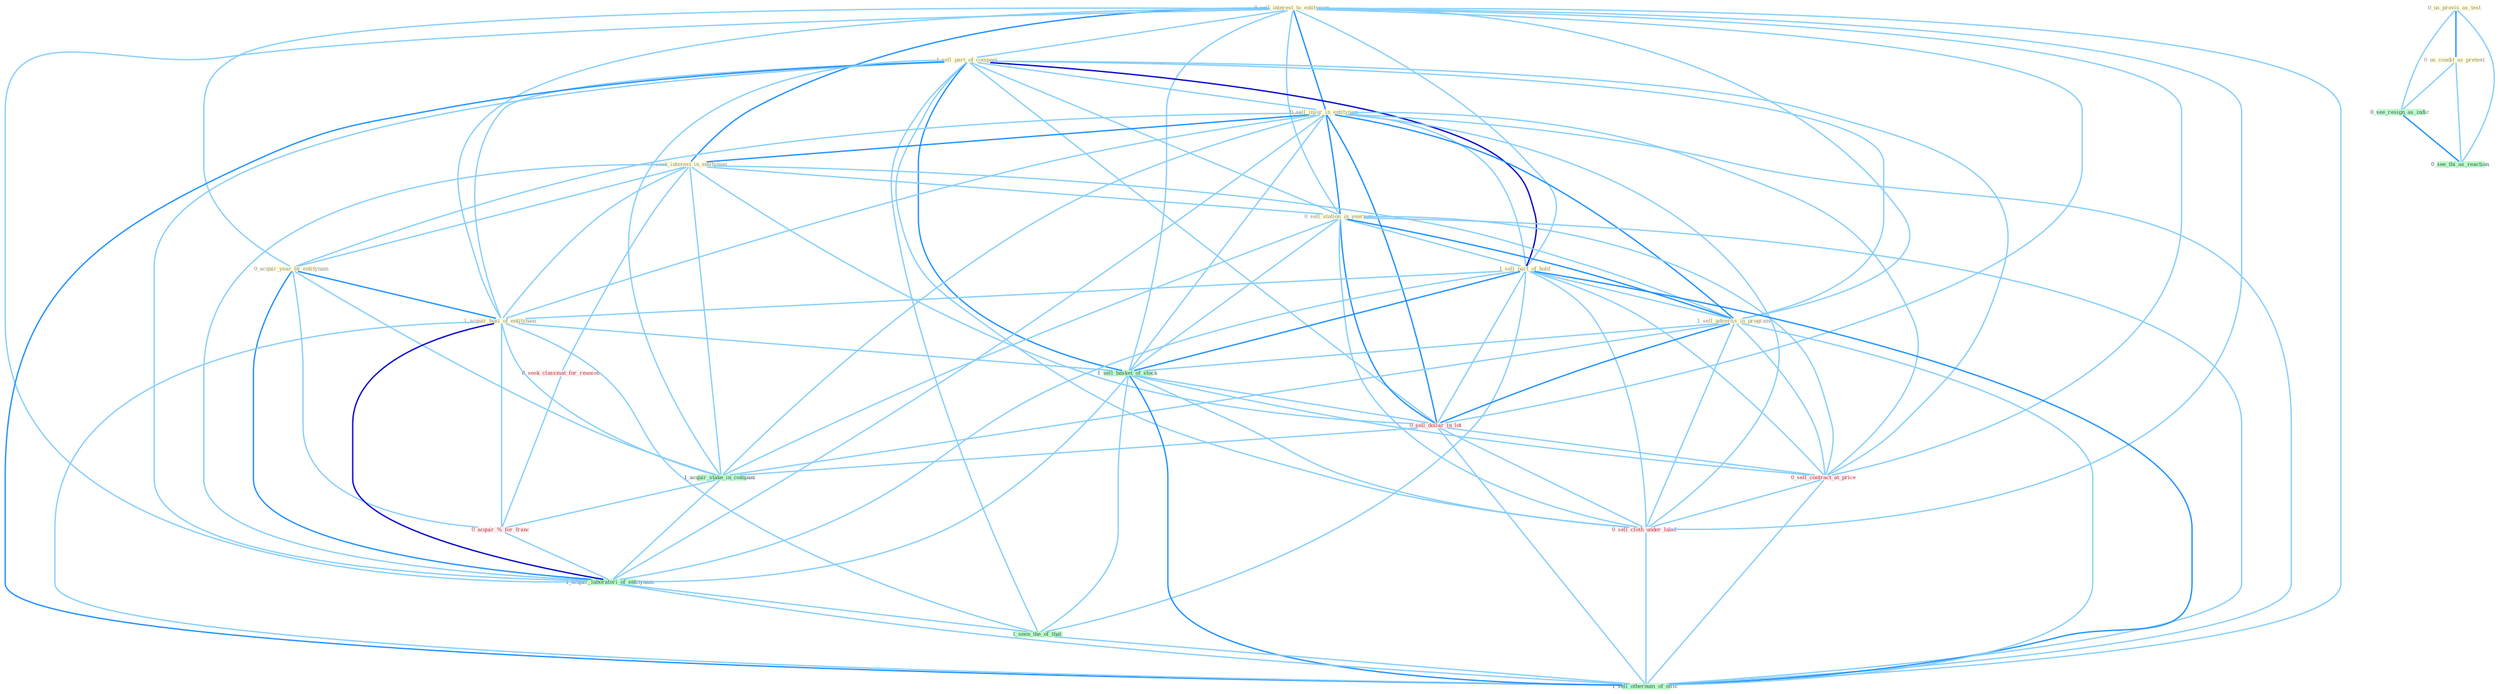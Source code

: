 Graph G{ 
    node
    [shape=polygon,style=filled,width=.5,height=.06,color="#BDFCC9",fixedsize=true,fontsize=4,
    fontcolor="#2f4f4f"];
    {node
    [color="#ffffe0", fontcolor="#8b7d6b"] "0_sell_interest_to_entitynam " "1_sell_part_of_compani " "0_us_provis_as_test " "0_sell_insur_in_entitynam " "1_seek_interest_in_entitynam " "0_us_condit_as_pretext " "0_sell_station_in_yearnum " "1_sell_part_of_hold " "0_acquir_year_by_entitynam " "1_sell_advertis_in_program " "1_acquir_busi_of_entitynam "}
{node [color="#fff0f5", fontcolor="#b22222"] "0_seek_classmat_for_reunion " "0_sell_dollar_in_lot " "0_acquir_%_for_franc " "0_sell_contract_at_price " "0_sell_cloth_under_label "}
edge [color="#B0E2FF"];

	"0_sell_interest_to_entitynam " -- "1_sell_part_of_compani " [w="1", color="#87cefa" ];
	"0_sell_interest_to_entitynam " -- "0_sell_insur_in_entitynam " [w="2", color="#1e90ff" , len=0.8];
	"0_sell_interest_to_entitynam " -- "1_seek_interest_in_entitynam " [w="2", color="#1e90ff" , len=0.8];
	"0_sell_interest_to_entitynam " -- "0_sell_station_in_yearnum " [w="1", color="#87cefa" ];
	"0_sell_interest_to_entitynam " -- "1_sell_part_of_hold " [w="1", color="#87cefa" ];
	"0_sell_interest_to_entitynam " -- "0_acquir_year_by_entitynam " [w="1", color="#87cefa" ];
	"0_sell_interest_to_entitynam " -- "1_sell_advertis_in_program " [w="1", color="#87cefa" ];
	"0_sell_interest_to_entitynam " -- "1_acquir_busi_of_entitynam " [w="1", color="#87cefa" ];
	"0_sell_interest_to_entitynam " -- "1_sell_basket_of_stock " [w="1", color="#87cefa" ];
	"0_sell_interest_to_entitynam " -- "0_sell_dollar_in_lot " [w="1", color="#87cefa" ];
	"0_sell_interest_to_entitynam " -- "0_sell_contract_at_price " [w="1", color="#87cefa" ];
	"0_sell_interest_to_entitynam " -- "1_acquir_laboratori_of_entitynam " [w="1", color="#87cefa" ];
	"0_sell_interest_to_entitynam " -- "0_sell_cloth_under_label " [w="1", color="#87cefa" ];
	"0_sell_interest_to_entitynam " -- "1_sell_othernum_of_offic " [w="1", color="#87cefa" ];
	"1_sell_part_of_compani " -- "0_sell_insur_in_entitynam " [w="1", color="#87cefa" ];
	"1_sell_part_of_compani " -- "0_sell_station_in_yearnum " [w="1", color="#87cefa" ];
	"1_sell_part_of_compani " -- "1_sell_part_of_hold " [w="3", color="#0000cd" , len=0.6];
	"1_sell_part_of_compani " -- "1_sell_advertis_in_program " [w="1", color="#87cefa" ];
	"1_sell_part_of_compani " -- "1_acquir_busi_of_entitynam " [w="1", color="#87cefa" ];
	"1_sell_part_of_compani " -- "1_sell_basket_of_stock " [w="2", color="#1e90ff" , len=0.8];
	"1_sell_part_of_compani " -- "0_sell_dollar_in_lot " [w="1", color="#87cefa" ];
	"1_sell_part_of_compani " -- "1_acquir_stake_in_compani " [w="1", color="#87cefa" ];
	"1_sell_part_of_compani " -- "0_sell_contract_at_price " [w="1", color="#87cefa" ];
	"1_sell_part_of_compani " -- "1_acquir_laboratori_of_entitynam " [w="1", color="#87cefa" ];
	"1_sell_part_of_compani " -- "0_sell_cloth_under_label " [w="1", color="#87cefa" ];
	"1_sell_part_of_compani " -- "1_seen_the_of_that " [w="1", color="#87cefa" ];
	"1_sell_part_of_compani " -- "1_sell_othernum_of_offic " [w="2", color="#1e90ff" , len=0.8];
	"0_us_provis_as_test " -- "0_us_condit_as_pretext " [w="2", color="#1e90ff" , len=0.8];
	"0_us_provis_as_test " -- "0_see_resign_as_indic " [w="1", color="#87cefa" ];
	"0_us_provis_as_test " -- "0_see_thi_as_reaction " [w="1", color="#87cefa" ];
	"0_sell_insur_in_entitynam " -- "1_seek_interest_in_entitynam " [w="2", color="#1e90ff" , len=0.8];
	"0_sell_insur_in_entitynam " -- "0_sell_station_in_yearnum " [w="2", color="#1e90ff" , len=0.8];
	"0_sell_insur_in_entitynam " -- "1_sell_part_of_hold " [w="1", color="#87cefa" ];
	"0_sell_insur_in_entitynam " -- "0_acquir_year_by_entitynam " [w="1", color="#87cefa" ];
	"0_sell_insur_in_entitynam " -- "1_sell_advertis_in_program " [w="2", color="#1e90ff" , len=0.8];
	"0_sell_insur_in_entitynam " -- "1_acquir_busi_of_entitynam " [w="1", color="#87cefa" ];
	"0_sell_insur_in_entitynam " -- "1_sell_basket_of_stock " [w="1", color="#87cefa" ];
	"0_sell_insur_in_entitynam " -- "0_sell_dollar_in_lot " [w="2", color="#1e90ff" , len=0.8];
	"0_sell_insur_in_entitynam " -- "1_acquir_stake_in_compani " [w="1", color="#87cefa" ];
	"0_sell_insur_in_entitynam " -- "0_sell_contract_at_price " [w="1", color="#87cefa" ];
	"0_sell_insur_in_entitynam " -- "1_acquir_laboratori_of_entitynam " [w="1", color="#87cefa" ];
	"0_sell_insur_in_entitynam " -- "0_sell_cloth_under_label " [w="1", color="#87cefa" ];
	"0_sell_insur_in_entitynam " -- "1_sell_othernum_of_offic " [w="1", color="#87cefa" ];
	"1_seek_interest_in_entitynam " -- "0_sell_station_in_yearnum " [w="1", color="#87cefa" ];
	"1_seek_interest_in_entitynam " -- "0_acquir_year_by_entitynam " [w="1", color="#87cefa" ];
	"1_seek_interest_in_entitynam " -- "1_sell_advertis_in_program " [w="1", color="#87cefa" ];
	"1_seek_interest_in_entitynam " -- "1_acquir_busi_of_entitynam " [w="1", color="#87cefa" ];
	"1_seek_interest_in_entitynam " -- "0_seek_classmat_for_reunion " [w="1", color="#87cefa" ];
	"1_seek_interest_in_entitynam " -- "0_sell_dollar_in_lot " [w="1", color="#87cefa" ];
	"1_seek_interest_in_entitynam " -- "1_acquir_stake_in_compani " [w="1", color="#87cefa" ];
	"1_seek_interest_in_entitynam " -- "1_acquir_laboratori_of_entitynam " [w="1", color="#87cefa" ];
	"0_us_condit_as_pretext " -- "0_see_resign_as_indic " [w="1", color="#87cefa" ];
	"0_us_condit_as_pretext " -- "0_see_thi_as_reaction " [w="1", color="#87cefa" ];
	"0_sell_station_in_yearnum " -- "1_sell_part_of_hold " [w="1", color="#87cefa" ];
	"0_sell_station_in_yearnum " -- "1_sell_advertis_in_program " [w="2", color="#1e90ff" , len=0.8];
	"0_sell_station_in_yearnum " -- "1_sell_basket_of_stock " [w="1", color="#87cefa" ];
	"0_sell_station_in_yearnum " -- "0_sell_dollar_in_lot " [w="2", color="#1e90ff" , len=0.8];
	"0_sell_station_in_yearnum " -- "1_acquir_stake_in_compani " [w="1", color="#87cefa" ];
	"0_sell_station_in_yearnum " -- "0_sell_contract_at_price " [w="1", color="#87cefa" ];
	"0_sell_station_in_yearnum " -- "0_sell_cloth_under_label " [w="1", color="#87cefa" ];
	"0_sell_station_in_yearnum " -- "1_sell_othernum_of_offic " [w="1", color="#87cefa" ];
	"1_sell_part_of_hold " -- "1_sell_advertis_in_program " [w="1", color="#87cefa" ];
	"1_sell_part_of_hold " -- "1_acquir_busi_of_entitynam " [w="1", color="#87cefa" ];
	"1_sell_part_of_hold " -- "1_sell_basket_of_stock " [w="2", color="#1e90ff" , len=0.8];
	"1_sell_part_of_hold " -- "0_sell_dollar_in_lot " [w="1", color="#87cefa" ];
	"1_sell_part_of_hold " -- "0_sell_contract_at_price " [w="1", color="#87cefa" ];
	"1_sell_part_of_hold " -- "1_acquir_laboratori_of_entitynam " [w="1", color="#87cefa" ];
	"1_sell_part_of_hold " -- "0_sell_cloth_under_label " [w="1", color="#87cefa" ];
	"1_sell_part_of_hold " -- "1_seen_the_of_that " [w="1", color="#87cefa" ];
	"1_sell_part_of_hold " -- "1_sell_othernum_of_offic " [w="2", color="#1e90ff" , len=0.8];
	"0_acquir_year_by_entitynam " -- "1_acquir_busi_of_entitynam " [w="2", color="#1e90ff" , len=0.8];
	"0_acquir_year_by_entitynam " -- "1_acquir_stake_in_compani " [w="1", color="#87cefa" ];
	"0_acquir_year_by_entitynam " -- "0_acquir_%_for_franc " [w="1", color="#87cefa" ];
	"0_acquir_year_by_entitynam " -- "1_acquir_laboratori_of_entitynam " [w="2", color="#1e90ff" , len=0.8];
	"1_sell_advertis_in_program " -- "1_sell_basket_of_stock " [w="1", color="#87cefa" ];
	"1_sell_advertis_in_program " -- "0_sell_dollar_in_lot " [w="2", color="#1e90ff" , len=0.8];
	"1_sell_advertis_in_program " -- "1_acquir_stake_in_compani " [w="1", color="#87cefa" ];
	"1_sell_advertis_in_program " -- "0_sell_contract_at_price " [w="1", color="#87cefa" ];
	"1_sell_advertis_in_program " -- "0_sell_cloth_under_label " [w="1", color="#87cefa" ];
	"1_sell_advertis_in_program " -- "1_sell_othernum_of_offic " [w="1", color="#87cefa" ];
	"1_acquir_busi_of_entitynam " -- "1_sell_basket_of_stock " [w="1", color="#87cefa" ];
	"1_acquir_busi_of_entitynam " -- "1_acquir_stake_in_compani " [w="1", color="#87cefa" ];
	"1_acquir_busi_of_entitynam " -- "0_acquir_%_for_franc " [w="1", color="#87cefa" ];
	"1_acquir_busi_of_entitynam " -- "1_acquir_laboratori_of_entitynam " [w="3", color="#0000cd" , len=0.6];
	"1_acquir_busi_of_entitynam " -- "1_seen_the_of_that " [w="1", color="#87cefa" ];
	"1_acquir_busi_of_entitynam " -- "1_sell_othernum_of_offic " [w="1", color="#87cefa" ];
	"0_seek_classmat_for_reunion " -- "0_acquir_%_for_franc " [w="1", color="#87cefa" ];
	"1_sell_basket_of_stock " -- "0_sell_dollar_in_lot " [w="1", color="#87cefa" ];
	"1_sell_basket_of_stock " -- "0_sell_contract_at_price " [w="1", color="#87cefa" ];
	"1_sell_basket_of_stock " -- "1_acquir_laboratori_of_entitynam " [w="1", color="#87cefa" ];
	"1_sell_basket_of_stock " -- "0_sell_cloth_under_label " [w="1", color="#87cefa" ];
	"1_sell_basket_of_stock " -- "1_seen_the_of_that " [w="1", color="#87cefa" ];
	"1_sell_basket_of_stock " -- "1_sell_othernum_of_offic " [w="2", color="#1e90ff" , len=0.8];
	"0_sell_dollar_in_lot " -- "1_acquir_stake_in_compani " [w="1", color="#87cefa" ];
	"0_sell_dollar_in_lot " -- "0_sell_contract_at_price " [w="1", color="#87cefa" ];
	"0_sell_dollar_in_lot " -- "0_sell_cloth_under_label " [w="1", color="#87cefa" ];
	"0_sell_dollar_in_lot " -- "1_sell_othernum_of_offic " [w="1", color="#87cefa" ];
	"0_see_resign_as_indic " -- "0_see_thi_as_reaction " [w="2", color="#1e90ff" , len=0.8];
	"1_acquir_stake_in_compani " -- "0_acquir_%_for_franc " [w="1", color="#87cefa" ];
	"1_acquir_stake_in_compani " -- "1_acquir_laboratori_of_entitynam " [w="1", color="#87cefa" ];
	"0_acquir_%_for_franc " -- "1_acquir_laboratori_of_entitynam " [w="1", color="#87cefa" ];
	"0_sell_contract_at_price " -- "0_sell_cloth_under_label " [w="1", color="#87cefa" ];
	"0_sell_contract_at_price " -- "1_sell_othernum_of_offic " [w="1", color="#87cefa" ];
	"1_acquir_laboratori_of_entitynam " -- "1_seen_the_of_that " [w="1", color="#87cefa" ];
	"1_acquir_laboratori_of_entitynam " -- "1_sell_othernum_of_offic " [w="1", color="#87cefa" ];
	"0_sell_cloth_under_label " -- "1_sell_othernum_of_offic " [w="1", color="#87cefa" ];
	"1_seen_the_of_that " -- "1_sell_othernum_of_offic " [w="1", color="#87cefa" ];
}